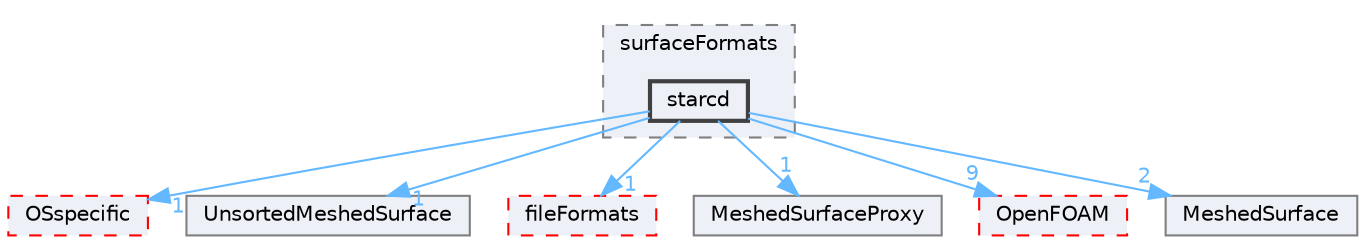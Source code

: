 digraph "src/surfMesh/surfaceFormats/starcd"
{
 // LATEX_PDF_SIZE
  bgcolor="transparent";
  edge [fontname=Helvetica,fontsize=10,labelfontname=Helvetica,labelfontsize=10];
  node [fontname=Helvetica,fontsize=10,shape=box,height=0.2,width=0.4];
  compound=true
  subgraph clusterdir_3ad8f5f9808d8196d04eb1769c1a10a8 {
    graph [ bgcolor="#edf0f7", pencolor="grey50", label="surfaceFormats", fontname=Helvetica,fontsize=10 style="filled,dashed", URL="dir_3ad8f5f9808d8196d04eb1769c1a10a8.html",tooltip=""]
  dir_fbcf66115bd0e57cf23b757899102321 [label="starcd", fillcolor="#edf0f7", color="grey25", style="filled,bold", URL="dir_fbcf66115bd0e57cf23b757899102321.html",tooltip=""];
  }
  dir_1e7df7a7407fc4618be5c18f76eb7b99 [label="OSspecific", fillcolor="#edf0f7", color="red", style="filled,dashed", URL="dir_1e7df7a7407fc4618be5c18f76eb7b99.html",tooltip=""];
  dir_224334990af5761cc26bd2eed4da00bd [label="UnsortedMeshedSurface", fillcolor="#edf0f7", color="grey50", style="filled", URL="dir_224334990af5761cc26bd2eed4da00bd.html",tooltip=""];
  dir_b05602f37bb521a7142c0a3e200b5f35 [label="fileFormats", fillcolor="#edf0f7", color="red", style="filled,dashed", URL="dir_b05602f37bb521a7142c0a3e200b5f35.html",tooltip=""];
  dir_b2d126e3ab79c2145c7a44de22e5f675 [label="MeshedSurfaceProxy", fillcolor="#edf0f7", color="grey50", style="filled", URL="dir_b2d126e3ab79c2145c7a44de22e5f675.html",tooltip=""];
  dir_c5473ff19b20e6ec4dfe5c310b3778a8 [label="OpenFOAM", fillcolor="#edf0f7", color="red", style="filled,dashed", URL="dir_c5473ff19b20e6ec4dfe5c310b3778a8.html",tooltip=""];
  dir_c7b425ce1feba157c3a628060f167f64 [label="MeshedSurface", fillcolor="#edf0f7", color="grey50", style="filled", URL="dir_c7b425ce1feba157c3a628060f167f64.html",tooltip=""];
  dir_fbcf66115bd0e57cf23b757899102321->dir_1e7df7a7407fc4618be5c18f76eb7b99 [headlabel="1", labeldistance=1.5 headhref="dir_003752_002727.html" href="dir_003752_002727.html" color="steelblue1" fontcolor="steelblue1"];
  dir_fbcf66115bd0e57cf23b757899102321->dir_224334990af5761cc26bd2eed4da00bd [headlabel="1", labeldistance=1.5 headhref="dir_003752_004229.html" href="dir_003752_004229.html" color="steelblue1" fontcolor="steelblue1"];
  dir_fbcf66115bd0e57cf23b757899102321->dir_b05602f37bb521a7142c0a3e200b5f35 [headlabel="1", labeldistance=1.5 headhref="dir_003752_001353.html" href="dir_003752_001353.html" color="steelblue1" fontcolor="steelblue1"];
  dir_fbcf66115bd0e57cf23b757899102321->dir_b2d126e3ab79c2145c7a44de22e5f675 [headlabel="1", labeldistance=1.5 headhref="dir_003752_002367.html" href="dir_003752_002367.html" color="steelblue1" fontcolor="steelblue1"];
  dir_fbcf66115bd0e57cf23b757899102321->dir_c5473ff19b20e6ec4dfe5c310b3778a8 [headlabel="9", labeldistance=1.5 headhref="dir_003752_002695.html" href="dir_003752_002695.html" color="steelblue1" fontcolor="steelblue1"];
  dir_fbcf66115bd0e57cf23b757899102321->dir_c7b425ce1feba157c3a628060f167f64 [headlabel="2", labeldistance=1.5 headhref="dir_003752_002365.html" href="dir_003752_002365.html" color="steelblue1" fontcolor="steelblue1"];
}
